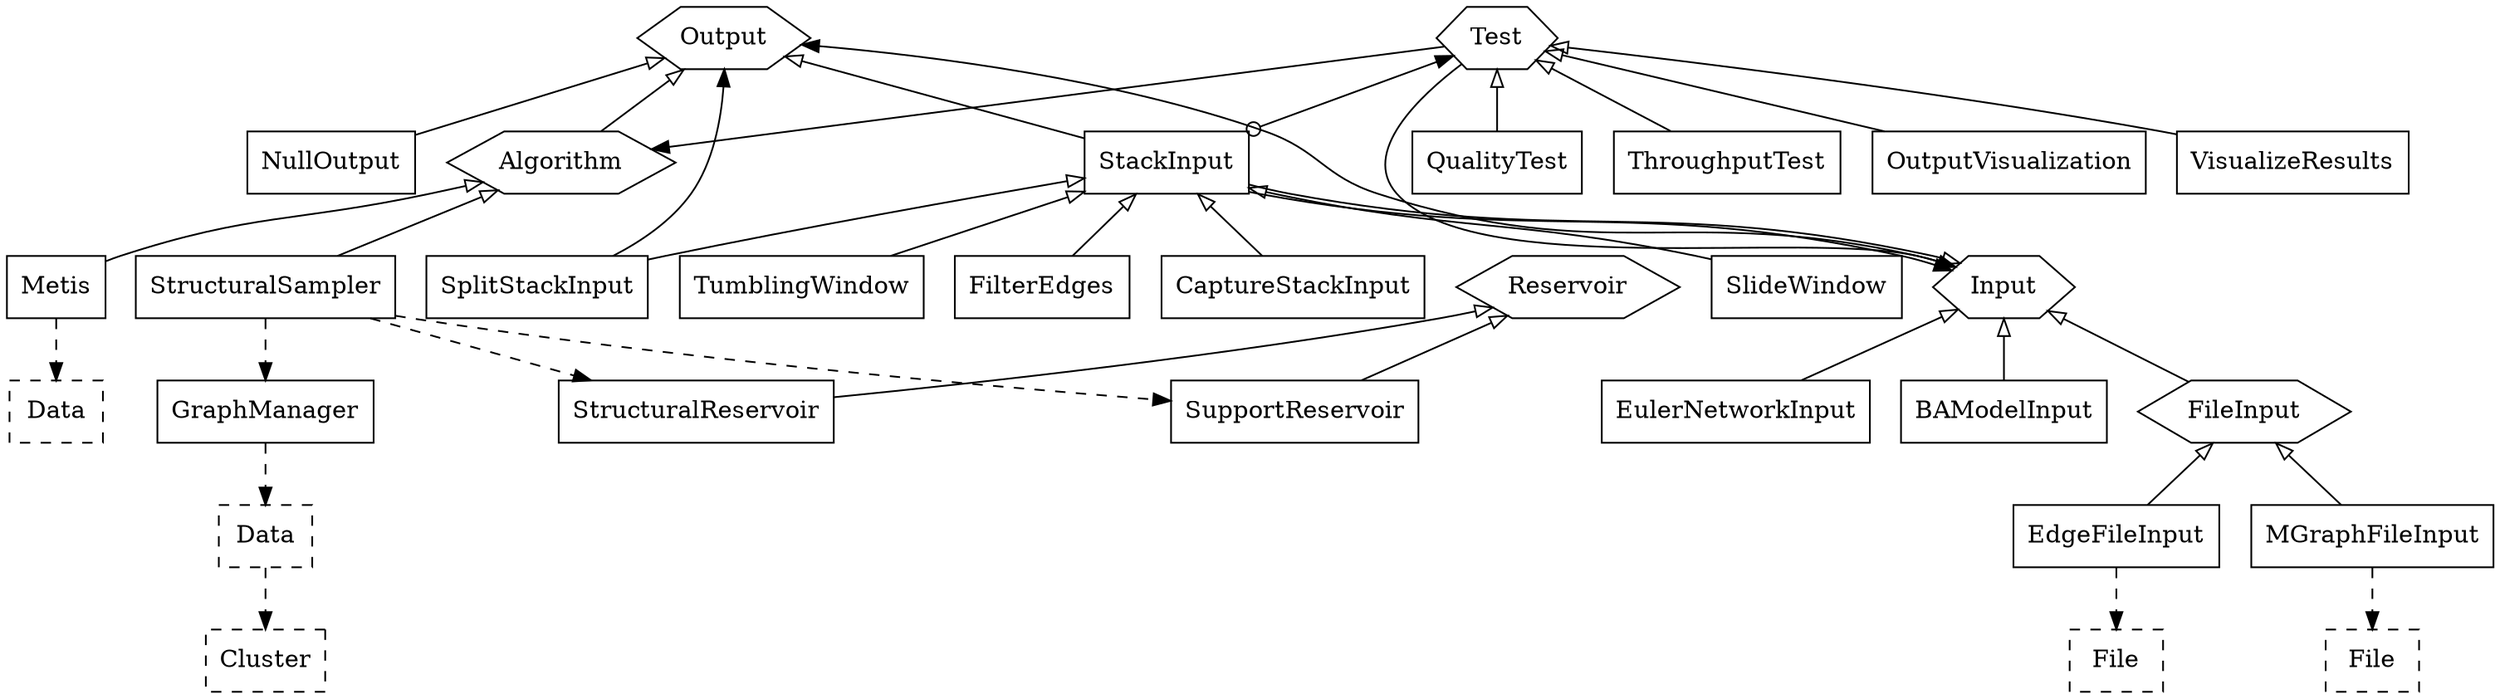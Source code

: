 digraph {

	layout = dot;
	node [shape = rect];

	Output [shape = hexagon];
	Input [shape = hexagon];
	Input -> Output;
	
	StackInput;
	Input -> StackInput [arrowtail = onormal, dir = back];
	Output -> StackInput [arrowtail = onormal, dir = back];
	StackInput -> Input;
	
	FileInput [shape = hexagon];
	Input -> FileInput [arrowtail = onormal, dir = back];
	
	MGraphFileInput;
	FileInput -> MGraphFileInput [arrowtail = onormal, dir = back];
	MGraphFileInput -> File1 [style = dashed];
	File1 [label = "File", style = dashed];

	EdgeFileInput;
	FileInput -> EdgeFileInput [arrowtail = onormal, dir = back];
	EdgeFileInput -> File2 [style = dashed];
	File2 [label = "File", style = dashed];
	
	EulerNetworkInput;
	Input -> EulerNetworkInput [arrowtail = onormal, dir = back];
	
	BAModelInput;
	Input -> BAModelInput [arrowtail = onormal, dir = back];
	
	Algorithm [shape = hexagon];
	Output -> Algorithm [arrowtail = onormal, dir = back];
	
	Metis;
	Algorithm -> Metis [arrowtail = onormal, dir = back];
	Metis -> Data1 [style = dashed];
	Data1 [label = "Data", style = dashed];
	
	StructuralSampler;
	Algorithm -> StructuralSampler [arrowtail = onormal, dir = back];
	StructuralSampler -> StructuralReservoir [style = dashed];
	StructuralSampler -> SupportReservoir [style = dashed];
	StructuralSampler -> GraphManager [style = dashed];
	
	Reservoir [shape = hexagon];
	
	StructuralReservoir;
	Reservoir -> StructuralReservoir [arrowtail = onormal, dir = back];
	
	SupportReservoir;
	Reservoir -> SupportReservoir [arrowtail = onormal, dir = back];
	
	GraphManager;
	GraphManager -> Data2 [style = dashed];
	Data2 [label = "Data", style = dashed];
	Data2 -> Cluster [style = dashed];
	Cluster [style = dashed];
	
	FilterEdges;
	StackInput -> FilterEdges [arrowtail = onormal, dir = back];
	
	Test [shape = hexagon];
	Test -> Algorithm;
	Test -> Input;
	Test -> StackInput [dir = both, arrowhead = odot];
	
	QualityTest;
	Test -> QualityTest [arrowtail = onormal, dir = back];
	
	CaptureStackInput;
	StackInput -> CaptureStackInput [arrowtail = onormal, dir = back];
	
	SplitStackInput;
	StackInput -> SplitStackInput  [arrowtail = onormal, dir = back];
	SplitStackInput -> Output;
	
	ThroughputTest;
	Test -> ThroughputTest [arrowtail = onormal, dir = back];
	
	OutputVisualization;
	Test -> OutputVisualization [arrowtail = onormal, dir = back];
	
	VisualizeResults;
	Test -> VisualizeResults [arrowtail = onormal, dir = back];
	
	NullOutput;
	Output -> NullOutput [arrowtail = onormal, dir = back];
	
	SlideWindow;
	StackInput -> SlideWindow [arrowtail = onormal, dir = back];
	
	TumblingWindow;
	StackInput -> TumblingWindow [arrowtail = onormal, dir = back];

}